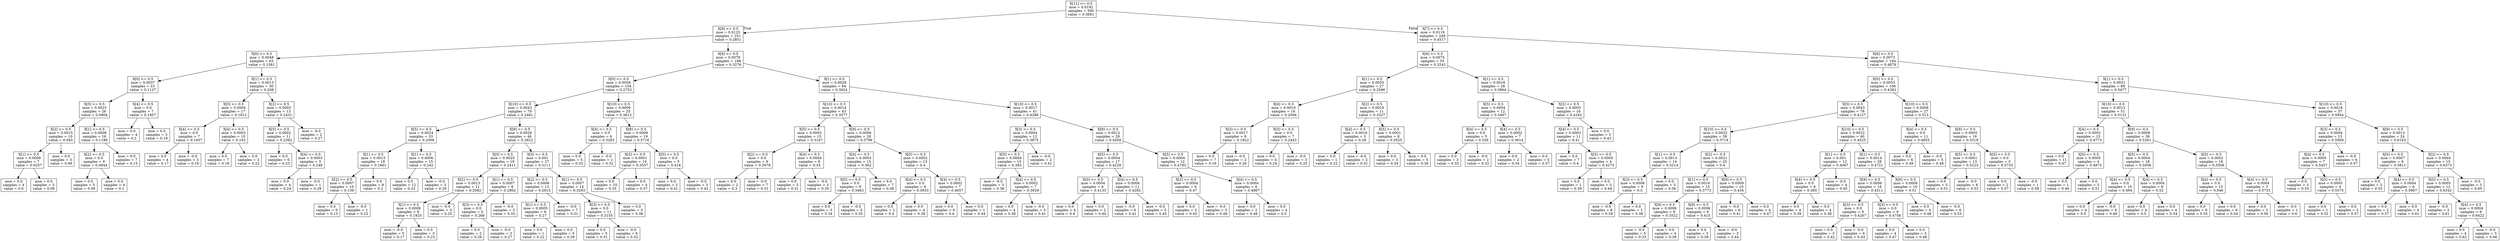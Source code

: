 digraph Tree {
node [shape=box] ;
0 [label="X[11] <= 0.5\nmse = 0.0192\nsamples = 500\nvalue = 0.3681"] ;
1 [label="X[8] <= 0.5\nmse = 0.0125\nsamples = 251\nvalue = 0.2851"] ;
0 -> 1 [labeldistance=2.5, labelangle=45, headlabel="True"] ;
2 [label="X[6] <= 0.5\nmse = 0.0048\nsamples = 63\nvalue = 0.1581"] ;
1 -> 2 ;
3 [label="X[0] <= 0.5\nmse = 0.0037\nsamples = 33\nvalue = 0.1127"] ;
2 -> 3 ;
4 [label="X[5] <= 0.5\nmse = 0.0023\nsamples = 26\nvalue = 0.0904"] ;
3 -> 4 ;
5 [label="X[2] <= 0.5\nmse = 0.0015\nsamples = 10\nvalue = 0.045"] ;
4 -> 5 ;
6 [label="X[1] <= 0.5\nmse = 0.0009\nsamples = 7\nvalue = 0.0257"] ;
5 -> 6 ;
7 [label="mse = 0.0\nsamples = 4\nvalue = 0.0"] ;
6 -> 7 ;
8 [label="mse = 0.0\nsamples = 3\nvalue = 0.06"] ;
6 -> 8 ;
9 [label="mse = 0.0\nsamples = 3\nvalue = 0.09"] ;
5 -> 9 ;
10 [label="X[1] <= 0.5\nmse = 0.0008\nsamples = 16\nvalue = 0.1188"] ;
4 -> 10 ;
11 [label="X[2] <= 0.5\nmse = 0.0\nsamples = 9\nvalue = 0.0944"] ;
10 -> 11 ;
12 [label="mse = 0.0\nsamples = 5\nvalue = 0.09"] ;
11 -> 12 ;
13 [label="mse = 0.0\nsamples = 4\nvalue = 0.1"] ;
11 -> 13 ;
14 [label="mse = 0.0\nsamples = 7\nvalue = 0.15"] ;
10 -> 14 ;
15 [label="X[4] <= 0.5\nmse = 0.0\nsamples = 7\nvalue = 0.1957"] ;
3 -> 15 ;
16 [label="mse = 0.0\nsamples = 4\nvalue = 0.2"] ;
15 -> 16 ;
17 [label="mse = 0.0\nsamples = 3\nvalue = 0.19"] ;
15 -> 17 ;
18 [label="X[1] <= 0.5\nmse = 0.0013\nsamples = 30\nvalue = 0.208"] ;
2 -> 18 ;
19 [label="X[5] <= 0.5\nmse = 0.0004\nsamples = 17\nvalue = 0.1812"] ;
18 -> 19 ;
20 [label="X[4] <= 0.5\nmse = 0.0\nsamples = 7\nvalue = 0.1657"] ;
19 -> 20 ;
21 [label="mse = 0.0\nsamples = 4\nvalue = 0.17"] ;
20 -> 21 ;
22 [label="mse = -0.0\nsamples = 3\nvalue = 0.16"] ;
20 -> 22 ;
23 [label="X[4] <= 0.5\nmse = 0.0003\nsamples = 10\nvalue = 0.192"] ;
19 -> 23 ;
24 [label="mse = 0.0\nsamples = 7\nvalue = 0.18"] ;
23 -> 24 ;
25 [label="mse = 0.0\nsamples = 3\nvalue = 0.22"] ;
23 -> 25 ;
26 [label="X[2] <= 0.5\nmse = 0.0003\nsamples = 13\nvalue = 0.2431"] ;
18 -> 26 ;
27 [label="X[5] <= 0.5\nmse = 0.0002\nsamples = 11\nvalue = 0.2382"] ;
26 -> 27 ;
28 [label="mse = 0.0\nsamples = 6\nvalue = 0.23"] ;
27 -> 28 ;
29 [label="X[4] <= 0.5\nmse = 0.0003\nsamples = 5\nvalue = 0.248"] ;
27 -> 29 ;
30 [label="mse = 0.0\nsamples = 4\nvalue = 0.24"] ;
29 -> 30 ;
31 [label="mse = -0.0\nsamples = 1\nvalue = 0.28"] ;
29 -> 31 ;
32 [label="mse = -0.0\nsamples = 2\nvalue = 0.27"] ;
26 -> 32 ;
33 [label="X[6] <= 0.5\nmse = 0.0078\nsamples = 188\nvalue = 0.3276"] ;
1 -> 33 ;
34 [label="X[0] <= 0.5\nmse = 0.0058\nsamples = 104\nvalue = 0.2753"] ;
33 -> 34 ;
35 [label="X[10] <= 0.5\nmse = 0.0043\nsamples = 79\nvalue = 0.2481"] ;
34 -> 35 ;
36 [label="X[5] <= 0.5\nmse = 0.0024\nsamples = 33\nvalue = 0.2006"] ;
35 -> 36 ;
37 [label="X[1] <= 0.5\nmse = 0.0013\nsamples = 18\nvalue = 0.1661"] ;
36 -> 37 ;
38 [label="X[2] <= 0.5\nmse = 0.0007\nsamples = 10\nvalue = 0.139"] ;
37 -> 38 ;
39 [label="mse = 0.0\nsamples = 9\nvalue = 0.13"] ;
38 -> 39 ;
40 [label="mse = -0.0\nsamples = 1\nvalue = 0.22"] ;
38 -> 40 ;
41 [label="mse = 0.0\nsamples = 8\nvalue = 0.2"] ;
37 -> 41 ;
42 [label="X[1] <= 0.5\nmse = 0.0006\nsamples = 15\nvalue = 0.242"] ;
36 -> 42 ;
43 [label="mse = 0.0\nsamples = 12\nvalue = 0.23"] ;
42 -> 43 ;
44 [label="mse = -0.0\nsamples = 3\nvalue = 0.29"] ;
42 -> 44 ;
45 [label="X[9] <= 0.5\nmse = 0.0028\nsamples = 46\nvalue = 0.2822"] ;
35 -> 45 ;
46 [label="X[5] <= 0.5\nmse = 0.0025\nsamples = 19\nvalue = 0.2411"] ;
45 -> 46 ;
47 [label="X[2] <= 0.5\nmse = 0.0013\nsamples = 11\nvalue = 0.2082"] ;
46 -> 47 ;
48 [label="X[1] <= 0.5\nmse = 0.0008\nsamples = 8\nvalue = 0.1925"] ;
47 -> 48 ;
49 [label="mse = -0.0\nsamples = 5\nvalue = 0.17"] ;
48 -> 49 ;
50 [label="mse = 0.0\nsamples = 3\nvalue = 0.23"] ;
48 -> 50 ;
51 [label="mse = -0.0\nsamples = 3\nvalue = 0.25"] ;
47 -> 51 ;
52 [label="X[1] <= 0.5\nmse = 0.0007\nsamples = 8\nvalue = 0.2862"] ;
46 -> 52 ;
53 [label="X[3] <= 0.5\nmse = 0.0\nsamples = 5\nvalue = 0.266"] ;
52 -> 53 ;
54 [label="mse = 0.0\nsamples = 2\nvalue = 0.26"] ;
53 -> 54 ;
55 [label="mse = -0.0\nsamples = 3\nvalue = 0.27"] ;
53 -> 55 ;
56 [label="mse = -0.0\nsamples = 3\nvalue = 0.32"] ;
52 -> 56 ;
57 [label="X[5] <= 0.5\nmse = 0.001\nsamples = 27\nvalue = 0.3111"] ;
45 -> 57 ;
58 [label="X[2] <= 0.5\nmse = 0.0006\nsamples = 13\nvalue = 0.2915"] ;
57 -> 58 ;
59 [label="X[1] <= 0.5\nmse = 0.0005\nsamples = 6\nvalue = 0.27"] ;
58 -> 59 ;
60 [label="mse = 0.0\nsamples = 1\nvalue = 0.22"] ;
59 -> 60 ;
61 [label="mse = 0.0\nsamples = 5\nvalue = 0.28"] ;
59 -> 61 ;
62 [label="mse = -0.0\nsamples = 7\nvalue = 0.31"] ;
58 -> 62 ;
63 [label="X[1] <= 0.5\nmse = 0.0007\nsamples = 14\nvalue = 0.3293"] ;
57 -> 63 ;
64 [label="X[3] <= 0.5\nmse = 0.0\nsamples = 11\nvalue = 0.3155"] ;
63 -> 64 ;
65 [label="mse = 0.0\nsamples = 5\nvalue = 0.31"] ;
64 -> 65 ;
66 [label="mse = -0.0\nsamples = 6\nvalue = 0.32"] ;
64 -> 66 ;
67 [label="mse = 0.0\nsamples = 3\nvalue = 0.38"] ;
63 -> 67 ;
68 [label="X[10] <= 0.5\nmse = 0.0009\nsamples = 25\nvalue = 0.3612"] ;
34 -> 68 ;
69 [label="X[4] <= 0.5\nmse = 0.0\nsamples = 6\nvalue = 0.3283"] ;
68 -> 69 ;
70 [label="mse = 0.0\nsamples = 5\nvalue = 0.33"] ;
69 -> 70 ;
71 [label="mse = -0.0\nsamples = 1\nvalue = 0.32"] ;
69 -> 71 ;
72 [label="X[9] <= 0.5\nmse = 0.0008\nsamples = 19\nvalue = 0.3716"] ;
68 -> 72 ;
73 [label="X[5] <= 0.5\nmse = 0.0001\nsamples = 14\nvalue = 0.3557"] ;
72 -> 73 ;
74 [label="mse = 0.0\nsamples = 10\nvalue = 0.35"] ;
73 -> 74 ;
75 [label="mse = 0.0\nsamples = 4\nvalue = 0.37"] ;
73 -> 75 ;
76 [label="X[5] <= 0.5\nmse = 0.0\nsamples = 5\nvalue = 0.416"] ;
72 -> 76 ;
77 [label="mse = 0.0\nsamples = 2\nvalue = 0.41"] ;
76 -> 77 ;
78 [label="mse = -0.0\nsamples = 3\nvalue = 0.42"] ;
76 -> 78 ;
79 [label="X[1] <= 0.5\nmse = 0.0028\nsamples = 84\nvalue = 0.3924"] ;
33 -> 79 ;
80 [label="X[10] <= 0.5\nmse = 0.0014\nsamples = 43\nvalue = 0.3577"] ;
79 -> 80 ;
81 [label="X[5] <= 0.5\nmse = 0.0003\nsamples = 15\nvalue = 0.3167"] ;
80 -> 81 ;
82 [label="X[2] <= 0.5\nmse = 0.0\nsamples = 9\nvalue = 0.3078"] ;
81 -> 82 ;
83 [label="mse = 0.0\nsamples = 2\nvalue = 0.3"] ;
82 -> 83 ;
84 [label="mse = -0.0\nsamples = 7\nvalue = 0.31"] ;
82 -> 84 ;
85 [label="X[4] <= 0.5\nmse = 0.0004\nsamples = 6\nvalue = 0.33"] ;
81 -> 85 ;
86 [label="mse = 0.0\nsamples = 3\nvalue = 0.31"] ;
85 -> 86 ;
87 [label="mse = -0.0\nsamples = 3\nvalue = 0.35"] ;
85 -> 87 ;
88 [label="X[9] <= 0.5\nmse = 0.0006\nsamples = 28\nvalue = 0.3796"] ;
80 -> 88 ;
89 [label="X[4] <= 0.5\nmse = 0.0003\nsamples = 15\nvalue = 0.362"] ;
88 -> 89 ;
90 [label="X[5] <= 0.5\nmse = 0.0\nsamples = 8\nvalue = 0.3463"] ;
89 -> 90 ;
91 [label="mse = 0.0\nsamples = 3\nvalue = 0.34"] ;
90 -> 91 ;
92 [label="mse = -0.0\nsamples = 5\nvalue = 0.35"] ;
90 -> 92 ;
93 [label="mse = 0.0\nsamples = 7\nvalue = 0.38"] ;
89 -> 93 ;
94 [label="X[5] <= 0.5\nmse = 0.0002\nsamples = 13\nvalue = 0.4"] ;
88 -> 94 ;
95 [label="X[4] <= 0.5\nmse = 0.0\nsamples = 6\nvalue = 0.3933"] ;
94 -> 95 ;
96 [label="mse = 0.0\nsamples = 2\nvalue = 0.4"] ;
95 -> 96 ;
97 [label="mse = 0.0\nsamples = 4\nvalue = 0.39"] ;
95 -> 97 ;
98 [label="X[4] <= 0.5\nmse = 0.0002\nsamples = 7\nvalue = 0.4057"] ;
94 -> 98 ;
99 [label="mse = 0.0\nsamples = 6\nvalue = 0.4"] ;
98 -> 99 ;
100 [label="mse = 0.0\nsamples = 1\nvalue = 0.44"] ;
98 -> 100 ;
101 [label="X[10] <= 0.5\nmse = 0.0017\nsamples = 41\nvalue = 0.4288"] ;
79 -> 101 ;
102 [label="X[3] <= 0.5\nmse = 0.0004\nsamples = 12\nvalue = 0.3875"] ;
101 -> 102 ;
103 [label="X[5] <= 0.5\nmse = 0.0004\nsamples = 10\nvalue = 0.383"] ;
102 -> 103 ;
104 [label="mse = -0.0\nsamples = 3\nvalue = 0.36"] ;
103 -> 104 ;
105 [label="X[4] <= 0.5\nmse = 0.0002\nsamples = 7\nvalue = 0.3929"] ;
103 -> 105 ;
106 [label="mse = 0.0\nsamples = 4\nvalue = 0.38"] ;
105 -> 106 ;
107 [label="mse = -0.0\nsamples = 3\nvalue = 0.41"] ;
105 -> 107 ;
108 [label="mse = -0.0\nsamples = 2\nvalue = 0.41"] ;
102 -> 108 ;
109 [label="X[9] <= 0.5\nmse = 0.0012\nsamples = 29\nvalue = 0.4459"] ;
101 -> 109 ;
110 [label="X[5] <= 0.5\nmse = 0.0004\nsamples = 17\nvalue = 0.4229"] ;
109 -> 110 ;
111 [label="X[0] <= 0.5\nmse = 0.0004\nsamples = 6\nvalue = 0.4133"] ;
110 -> 111 ;
112 [label="mse = 0.0\nsamples = 4\nvalue = 0.4"] ;
111 -> 112 ;
113 [label="mse = 0.0\nsamples = 2\nvalue = 0.44"] ;
111 -> 113 ;
114 [label="X[4] <= 0.5\nmse = 0.0004\nsamples = 11\nvalue = 0.4282"] ;
110 -> 114 ;
115 [label="mse = -0.0\nsamples = 6\nvalue = 0.41"] ;
114 -> 115 ;
116 [label="mse = -0.0\nsamples = 5\nvalue = 0.45"] ;
114 -> 116 ;
117 [label="X[5] <= 0.5\nmse = 0.0004\nsamples = 12\nvalue = 0.4783"] ;
109 -> 117 ;
118 [label="X[2] <= 0.5\nmse = 0.0004\nsamples = 6\nvalue = 0.47"] ;
117 -> 118 ;
119 [label="mse = 0.0\nsamples = 3\nvalue = 0.45"] ;
118 -> 119 ;
120 [label="mse = -0.0\nsamples = 3\nvalue = 0.49"] ;
118 -> 120 ;
121 [label="X[4] <= 0.5\nmse = 0.0004\nsamples = 6\nvalue = 0.4867"] ;
117 -> 121 ;
122 [label="mse = 0.0\nsamples = 2\nvalue = 0.46"] ;
121 -> 122 ;
123 [label="mse = 0.0\nsamples = 4\nvalue = 0.5"] ;
121 -> 123 ;
124 [label="X[7] <= 0.5\nmse = 0.0119\nsamples = 249\nvalue = 0.4517"] ;
0 -> 124 [labeldistance=2.5, labelangle=-45, headlabel="False"] ;
125 [label="X[6] <= 0.5\nmse = 0.0075\nsamples = 55\nvalue = 0.3242"] ;
124 -> 125 ;
126 [label="X[1] <= 0.5\nmse = 0.0055\nsamples = 27\nvalue = 0.2596"] ;
125 -> 126 ;
127 [label="X[4] <= 0.5\nmse = 0.0019\nsamples = 16\nvalue = 0.2094"] ;
126 -> 127 ;
128 [label="X[3] <= 0.5\nmse = 0.0017\nsamples = 9\nvalue = 0.1822"] ;
127 -> 128 ;
129 [label="mse = 0.0\nsamples = 7\nvalue = 0.16"] ;
128 -> 129 ;
130 [label="mse = -0.0\nsamples = 2\nvalue = 0.26"] ;
128 -> 130 ;
131 [label="X[5] <= 0.5\nmse = 0.0\nsamples = 7\nvalue = 0.2443"] ;
127 -> 131 ;
132 [label="mse = 0.0\nsamples = 4\nvalue = 0.24"] ;
131 -> 132 ;
133 [label="mse = -0.0\nsamples = 3\nvalue = 0.25"] ;
131 -> 133 ;
134 [label="X[2] <= 0.5\nmse = 0.0016\nsamples = 11\nvalue = 0.3327"] ;
126 -> 134 ;
135 [label="X[4] <= 0.5\nmse = 0.0018\nsamples = 3\nvalue = 0.28"] ;
134 -> 135 ;
136 [label="mse = 0.0\nsamples = 1\nvalue = 0.22"] ;
135 -> 136 ;
137 [label="mse = -0.0\nsamples = 2\nvalue = 0.31"] ;
135 -> 137 ;
138 [label="X[5] <= 0.5\nmse = 0.0001\nsamples = 8\nvalue = 0.3525"] ;
134 -> 138 ;
139 [label="mse = 0.0\nsamples = 3\nvalue = 0.34"] ;
138 -> 139 ;
140 [label="mse = 0.0\nsamples = 5\nvalue = 0.36"] ;
138 -> 140 ;
141 [label="X[1] <= 0.5\nmse = 0.0016\nsamples = 28\nvalue = 0.3864"] ;
125 -> 141 ;
142 [label="X[5] <= 0.5\nmse = 0.0004\nsamples = 12\nvalue = 0.3467"] ;
141 -> 142 ;
143 [label="X[4] <= 0.5\nmse = 0.0\nsamples = 5\nvalue = 0.326"] ;
142 -> 143 ;
144 [label="mse = 0.0\nsamples = 3\nvalue = 0.33"] ;
143 -> 144 ;
145 [label="mse = -0.0\nsamples = 2\nvalue = 0.32"] ;
143 -> 145 ;
146 [label="X[4] <= 0.5\nmse = 0.0002\nsamples = 7\nvalue = 0.3614"] ;
142 -> 146 ;
147 [label="mse = 0.0\nsamples = 2\nvalue = 0.34"] ;
146 -> 147 ;
148 [label="mse = 0.0\nsamples = 5\nvalue = 0.37"] ;
146 -> 148 ;
149 [label="X[2] <= 0.5\nmse = 0.0003\nsamples = 16\nvalue = 0.4162"] ;
141 -> 149 ;
150 [label="X[4] <= 0.5\nmse = 0.0003\nsamples = 11\nvalue = 0.41"] ;
149 -> 150 ;
151 [label="mse = 0.0\nsamples = 7\nvalue = 0.4"] ;
150 -> 151 ;
152 [label="X[5] <= 0.5\nmse = 0.0005\nsamples = 4\nvalue = 0.4275"] ;
150 -> 152 ;
153 [label="mse = 0.0\nsamples = 1\nvalue = 0.39"] ;
152 -> 153 ;
154 [label="mse = 0.0\nsamples = 3\nvalue = 0.44"] ;
152 -> 154 ;
155 [label="mse = 0.0\nsamples = 5\nvalue = 0.43"] ;
149 -> 155 ;
156 [label="X[6] <= 0.5\nmse = 0.0073\nsamples = 194\nvalue = 0.4879"] ;
124 -> 156 ;
157 [label="X[0] <= 0.5\nmse = 0.0053\nsamples = 106\nvalue = 0.4382"] ;
156 -> 157 ;
158 [label="X[5] <= 0.5\nmse = 0.0043\nsamples = 79\nvalue = 0.4127"] ;
157 -> 158 ;
159 [label="X[10] <= 0.5\nmse = 0.0032\nsamples = 39\nvalue = 0.3718"] ;
158 -> 159 ;
160 [label="X[1] <= 0.5\nmse = 0.0013\nsamples = 14\nvalue = 0.3214"] ;
159 -> 160 ;
161 [label="X[3] <= 0.5\nmse = 0.0008\nsamples = 9\nvalue = 0.3"] ;
160 -> 161 ;
162 [label="mse = -0.0\nsamples = 8\nvalue = 0.29"] ;
161 -> 162 ;
163 [label="mse = 0.0\nsamples = 1\nvalue = 0.38"] ;
161 -> 163 ;
164 [label="mse = 0.0\nsamples = 5\nvalue = 0.36"] ;
160 -> 164 ;
165 [label="X[2] <= 0.5\nmse = 0.0021\nsamples = 25\nvalue = 0.4"] ;
159 -> 165 ;
166 [label="X[1] <= 0.5\nmse = 0.0016\nsamples = 15\nvalue = 0.3773"] ;
165 -> 166 ;
167 [label="X[9] <= 0.5\nmse = 0.0006\nsamples = 9\nvalue = 0.3522"] ;
166 -> 167 ;
168 [label="mse = -0.0\nsamples = 5\nvalue = 0.33"] ;
167 -> 168 ;
169 [label="mse = 0.0\nsamples = 4\nvalue = 0.38"] ;
167 -> 169 ;
170 [label="X[9] <= 0.5\nmse = 0.0006\nsamples = 6\nvalue = 0.415"] ;
166 -> 170 ;
171 [label="mse = 0.0\nsamples = 3\nvalue = 0.39"] ;
170 -> 171 ;
172 [label="mse = -0.0\nsamples = 3\nvalue = 0.44"] ;
170 -> 172 ;
173 [label="X[9] <= 0.5\nmse = 0.0009\nsamples = 10\nvalue = 0.434"] ;
165 -> 173 ;
174 [label="mse = -0.0\nsamples = 6\nvalue = 0.41"] ;
173 -> 174 ;
175 [label="mse = 0.0\nsamples = 4\nvalue = 0.47"] ;
173 -> 175 ;
176 [label="X[10] <= 0.5\nmse = 0.0022\nsamples = 40\nvalue = 0.4525"] ;
158 -> 176 ;
177 [label="X[1] <= 0.5\nmse = 0.001\nsamples = 12\nvalue = 0.4067"] ;
176 -> 177 ;
178 [label="X[4] <= 0.5\nmse = 0.0\nsamples = 8\nvalue = 0.385"] ;
177 -> 178 ;
179 [label="mse = 0.0\nsamples = 4\nvalue = 0.39"] ;
178 -> 179 ;
180 [label="mse = 0.0\nsamples = 4\nvalue = 0.38"] ;
178 -> 180 ;
181 [label="mse = -0.0\nsamples = 4\nvalue = 0.45"] ;
177 -> 181 ;
182 [label="X[1] <= 0.5\nmse = 0.0014\nsamples = 28\nvalue = 0.4721"] ;
176 -> 182 ;
183 [label="X[9] <= 0.5\nmse = 0.0006\nsamples = 18\nvalue = 0.4511"] ;
182 -> 183 ;
184 [label="X[3] <= 0.5\nmse = 0.0\nsamples = 9\nvalue = 0.4267"] ;
183 -> 184 ;
185 [label="mse = 0.0\nsamples = 3\nvalue = 0.42"] ;
184 -> 185 ;
186 [label="mse = -0.0\nsamples = 6\nvalue = 0.43"] ;
184 -> 186 ;
187 [label="X[3] <= 0.5\nmse = 0.0\nsamples = 9\nvalue = 0.4756"] ;
183 -> 187 ;
188 [label="mse = 0.0\nsamples = 4\nvalue = 0.47"] ;
187 -> 188 ;
189 [label="mse = 0.0\nsamples = 5\nvalue = 0.48"] ;
187 -> 189 ;
190 [label="X[9] <= 0.5\nmse = 0.0006\nsamples = 10\nvalue = 0.51"] ;
182 -> 190 ;
191 [label="mse = 0.0\nsamples = 4\nvalue = 0.48"] ;
190 -> 191 ;
192 [label="mse = -0.0\nsamples = 6\nvalue = 0.53"] ;
190 -> 192 ;
193 [label="X[10] <= 0.5\nmse = 0.0008\nsamples = 27\nvalue = 0.513"] ;
157 -> 193 ;
194 [label="X[4] <= 0.5\nmse = 0.0\nsamples = 11\nvalue = 0.4855"] ;
193 -> 194 ;
195 [label="mse = 0.0\nsamples = 6\nvalue = 0.49"] ;
194 -> 195 ;
196 [label="mse = -0.0\nsamples = 5\nvalue = 0.48"] ;
194 -> 196 ;
197 [label="X[9] <= 0.5\nmse = 0.0005\nsamples = 16\nvalue = 0.5319"] ;
193 -> 197 ;
198 [label="X[5] <= 0.5\nmse = 0.0001\nsamples = 13\nvalue = 0.5223"] ;
197 -> 198 ;
199 [label="mse = 0.0\nsamples = 5\nvalue = 0.51"] ;
198 -> 199 ;
200 [label="mse = -0.0\nsamples = 8\nvalue = 0.53"] ;
198 -> 200 ;
201 [label="X[5] <= 0.5\nmse = 0.0\nsamples = 3\nvalue = 0.5733"] ;
197 -> 201 ;
202 [label="mse = 0.0\nsamples = 2\nvalue = 0.57"] ;
201 -> 202 ;
203 [label="mse = -0.0\nsamples = 1\nvalue = 0.58"] ;
201 -> 203 ;
204 [label="X[1] <= 0.5\nmse = 0.0031\nsamples = 88\nvalue = 0.5477"] ;
156 -> 204 ;
205 [label="X[10] <= 0.5\nmse = 0.0012\nsamples = 51\nvalue = 0.5131"] ;
204 -> 205 ;
206 [label="X[4] <= 0.5\nmse = 0.0003\nsamples = 15\nvalue = 0.4773"] ;
205 -> 206 ;
207 [label="mse = 0.0\nsamples = 11\nvalue = 0.47"] ;
206 -> 207 ;
208 [label="X[5] <= 0.5\nmse = 0.0005\nsamples = 4\nvalue = 0.4975"] ;
206 -> 208 ;
209 [label="mse = 0.0\nsamples = 1\nvalue = 0.46"] ;
208 -> 209 ;
210 [label="mse = 0.0\nsamples = 3\nvalue = 0.51"] ;
208 -> 210 ;
211 [label="X[9] <= 0.5\nmse = 0.0008\nsamples = 36\nvalue = 0.5281"] ;
205 -> 211 ;
212 [label="X[5] <= 0.5\nmse = 0.0004\nsamples = 18\nvalue = 0.5056"] ;
211 -> 212 ;
213 [label="X[4] <= 0.5\nmse = 0.0\nsamples = 10\nvalue = 0.494"] ;
212 -> 213 ;
214 [label="mse = 0.0\nsamples = 4\nvalue = 0.5"] ;
213 -> 214 ;
215 [label="mse = -0.0\nsamples = 6\nvalue = 0.49"] ;
213 -> 215 ;
216 [label="X[4] <= 0.5\nmse = 0.0004\nsamples = 8\nvalue = 0.52"] ;
212 -> 216 ;
217 [label="mse = 0.0\nsamples = 4\nvalue = 0.5"] ;
216 -> 217 ;
218 [label="mse = 0.0\nsamples = 4\nvalue = 0.54"] ;
216 -> 218 ;
219 [label="X[5] <= 0.5\nmse = 0.0002\nsamples = 18\nvalue = 0.5506"] ;
211 -> 219 ;
220 [label="X[4] <= 0.5\nmse = 0.0\nsamples = 15\nvalue = 0.546"] ;
219 -> 220 ;
221 [label="mse = 0.0\nsamples = 9\nvalue = 0.55"] ;
220 -> 221 ;
222 [label="mse = 0.0\nsamples = 6\nvalue = 0.54"] ;
220 -> 222 ;
223 [label="X[4] <= 0.5\nmse = 0.0004\nsamples = 3\nvalue = 0.5733"] ;
219 -> 223 ;
224 [label="mse = 0.0\nsamples = 2\nvalue = 0.56"] ;
223 -> 224 ;
225 [label="mse = -0.0\nsamples = 1\nvalue = 0.6"] ;
223 -> 225 ;
226 [label="X[10] <= 0.5\nmse = 0.0018\nsamples = 37\nvalue = 0.5954"] ;
204 -> 226 ;
227 [label="X[3] <= 0.5\nmse = 0.0004\nsamples = 13\nvalue = 0.5569"] ;
226 -> 227 ;
228 [label="X[4] <= 0.5\nmse = 0.0005\nsamples = 7\nvalue = 0.5457"] ;
227 -> 228 ;
229 [label="mse = 0.0\nsamples = 3\nvalue = 0.53"] ;
228 -> 229 ;
230 [label="X[5] <= 0.5\nmse = 0.0005\nsamples = 4\nvalue = 0.5575"] ;
228 -> 230 ;
231 [label="mse = 0.0\nsamples = 1\nvalue = 0.52"] ;
230 -> 231 ;
232 [label="mse = 0.0\nsamples = 3\nvalue = 0.57"] ;
230 -> 232 ;
233 [label="mse = -0.0\nsamples = 6\nvalue = 0.57"] ;
227 -> 233 ;
234 [label="X[9] <= 0.5\nmse = 0.0013\nsamples = 24\nvalue = 0.6163"] ;
226 -> 234 ;
235 [label="X[5] <= 0.5\nmse = 0.0007\nsamples = 9\nvalue = 0.5811"] ;
234 -> 235 ;
236 [label="mse = 0.0\nsamples = 3\nvalue = 0.55"] ;
235 -> 236 ;
237 [label="X[4] <= 0.5\nmse = 0.0004\nsamples = 6\nvalue = 0.5967"] ;
235 -> 237 ;
238 [label="mse = 0.0\nsamples = 2\nvalue = 0.57"] ;
237 -> 238 ;
239 [label="mse = 0.0\nsamples = 4\nvalue = 0.61"] ;
237 -> 239 ;
240 [label="X[2] <= 0.5\nmse = 0.0004\nsamples = 15\nvalue = 0.6373"] ;
234 -> 240 ;
241 [label="X[5] <= 0.5\nmse = 0.0005\nsamples = 12\nvalue = 0.6342"] ;
240 -> 241 ;
242 [label="mse = -0.0\nsamples = 3\nvalue = 0.61"] ;
241 -> 242 ;
243 [label="X[4] <= 0.5\nmse = 0.0004\nsamples = 9\nvalue = 0.6422"] ;
241 -> 243 ;
244 [label="mse = 0.0\nsamples = 4\nvalue = 0.62"] ;
243 -> 244 ;
245 [label="mse = -0.0\nsamples = 5\nvalue = 0.66"] ;
243 -> 245 ;
246 [label="mse = -0.0\nsamples = 3\nvalue = 0.65"] ;
240 -> 246 ;
}
